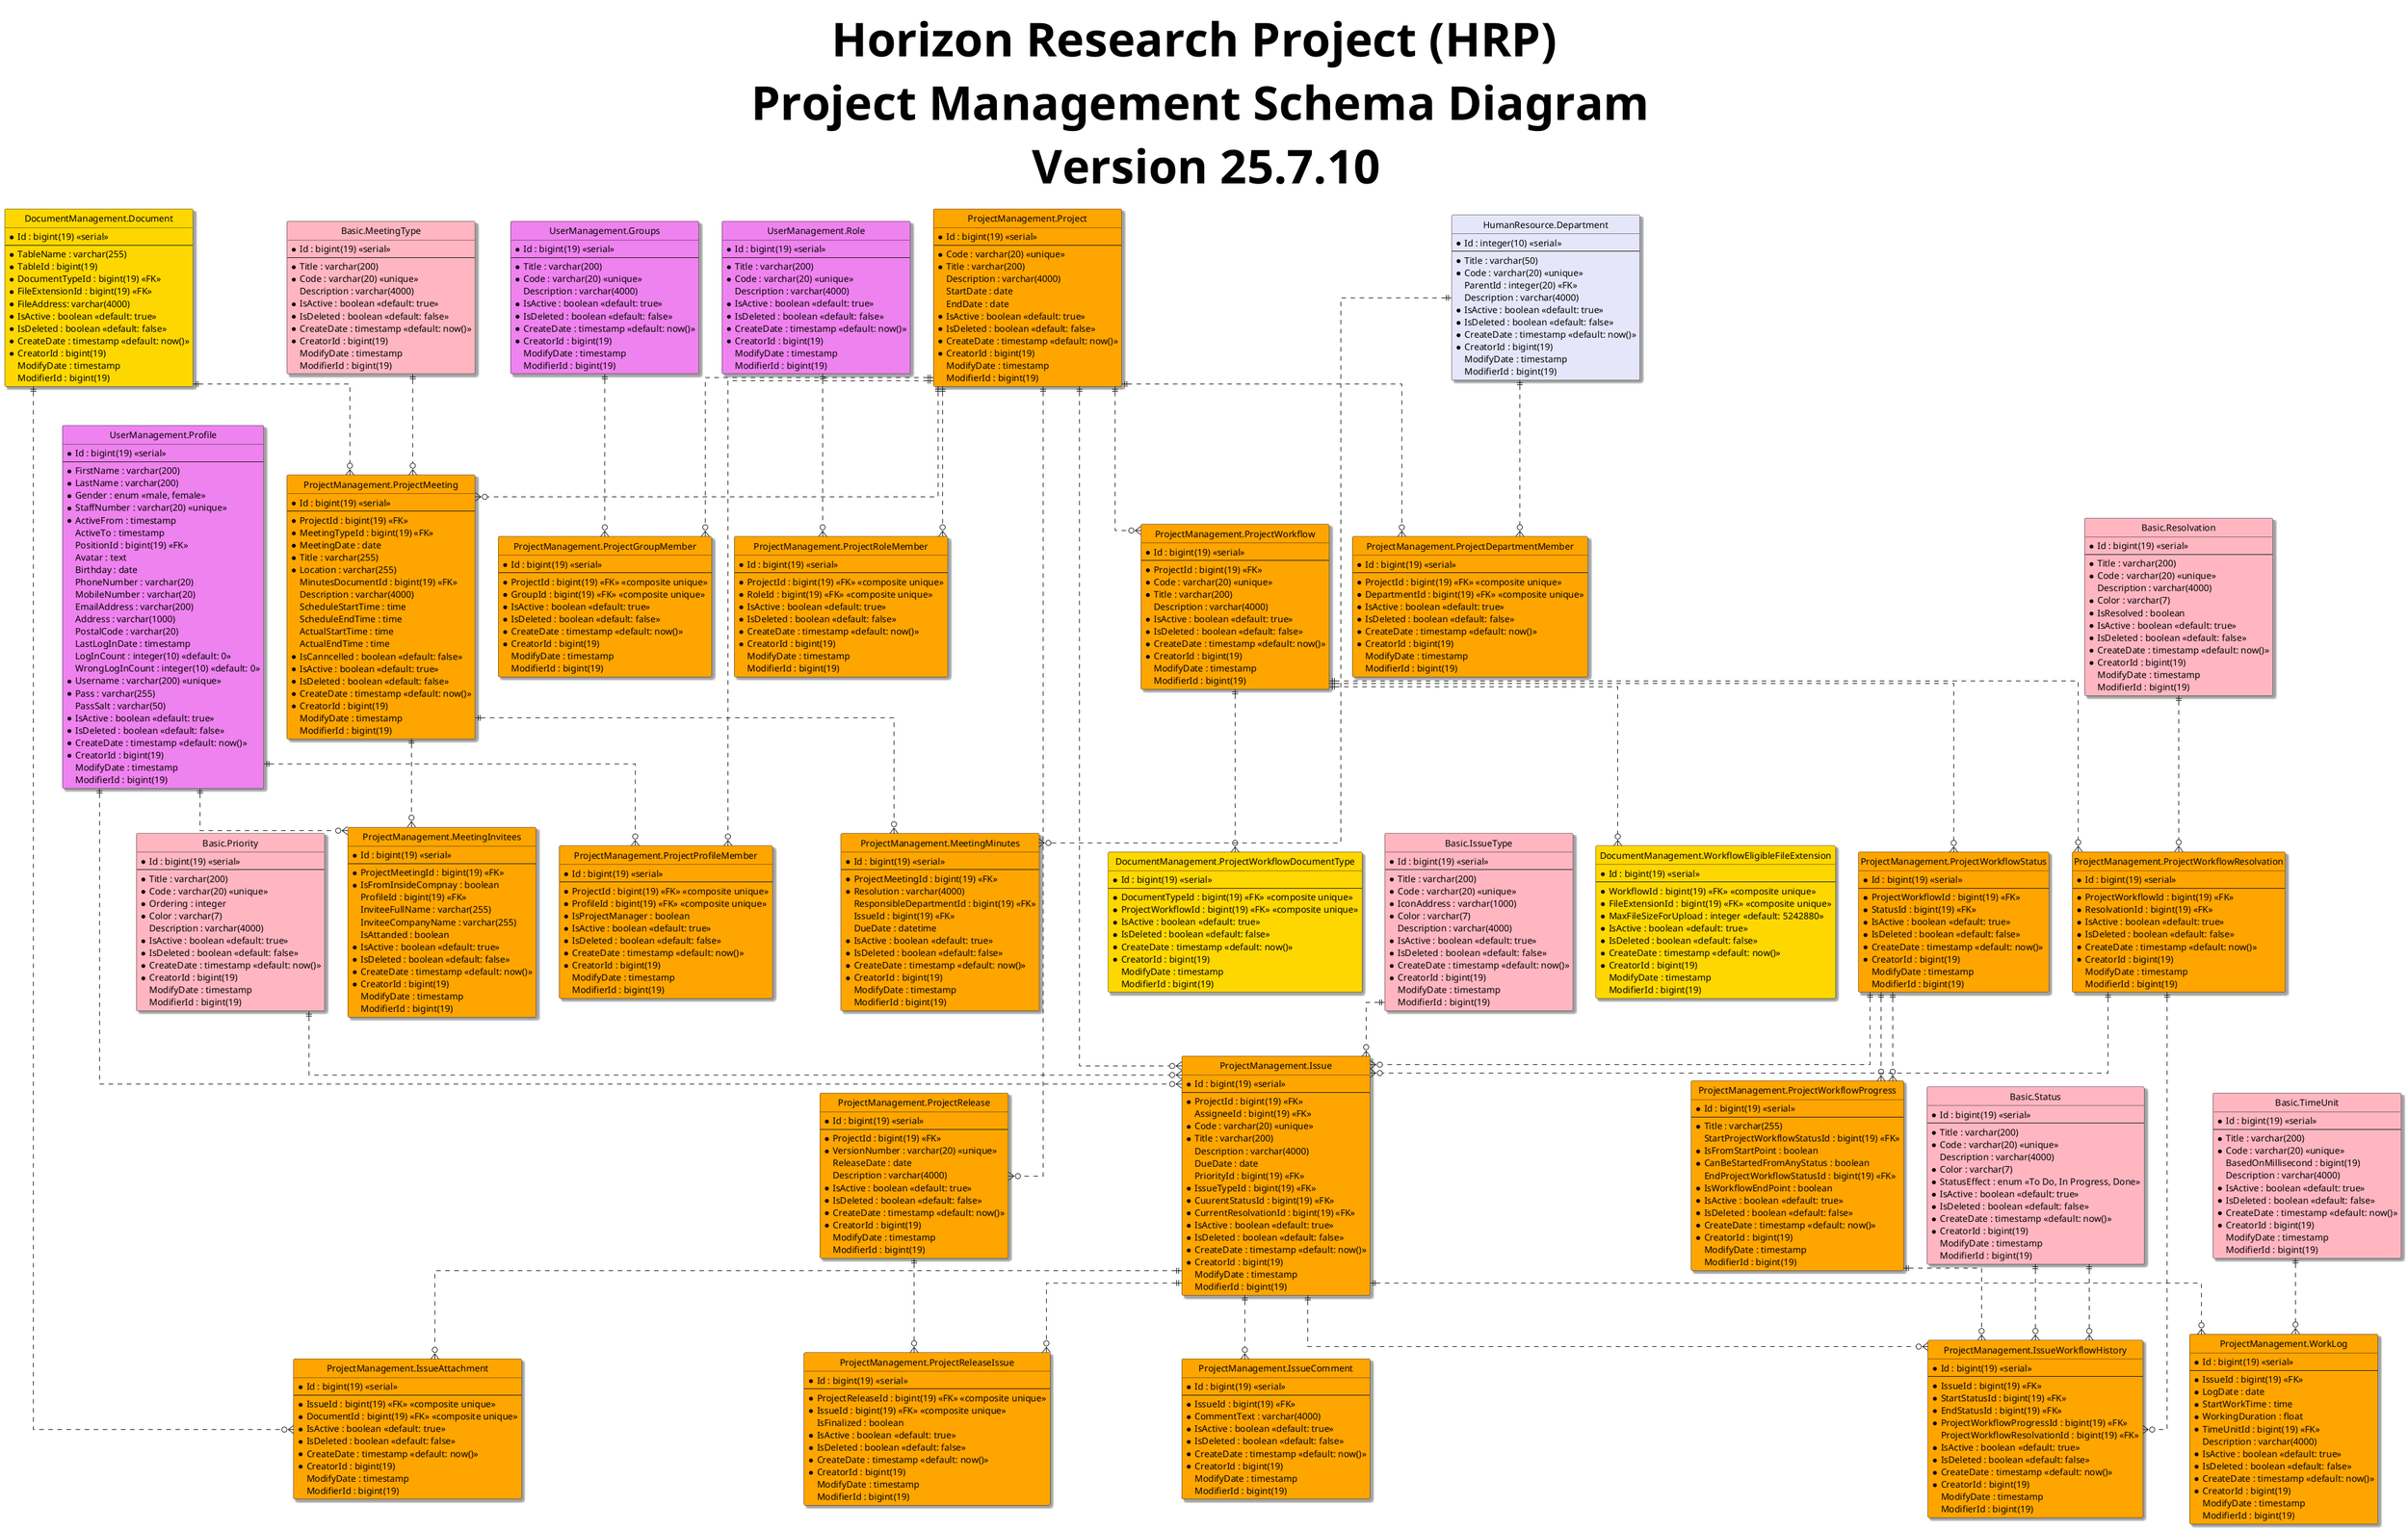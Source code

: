 @startuml
hide circle
skinparam classBackgroundColor #Business
skinparam linetype ortho
skinparam Shadowing True
skinparam TitleFontSize 72pt

title Horizon Research Project (HRP) \n Project Management Schema Diagram \n Version 25.7.10

entity "Basic.Priority" as priority #LightPink{
  *Id : bigint(19) <<serial>>
  --
  *Title : varchar(200)
  *Code : varchar(20) <<unique>>
  *Ordering : integer
  *Color : varchar(7)
  Description : varchar(4000)
  *IsActive : boolean <<default: true>>
  *IsDeleted : boolean <<default: false>>
  *CreateDate : timestamp <<default: now()>>
  *CreatorId : bigint(19)
  ModifyDate : timestamp
  ModifierId : bigint(19)
}

entity "Basic.IssueType" as issueType #LightPink{
  *Id : bigint(19) <<serial>>
  --
  *Title : varchar(200)
  *Code : varchar(20) <<unique>>
  *IconAddress : varchar(1000)
  *Color : varchar(7)
  Description : varchar(4000)
  *IsActive : boolean <<default: true>>
  *IsDeleted : boolean <<default: false>>
  *CreateDate : timestamp <<default: now()>>
  *CreatorId : bigint(19)
  ModifyDate : timestamp
  ModifierId : bigint(19)
}

entity "Basic.Status" as status #LightPink{
  *Id : bigint(19) <<serial>>
  --
  *Title : varchar(200)
  *Code : varchar(20) <<unique>>
  Description : varchar(4000)
  *Color : varchar(7)
  *StatusEffect : enum <<To Do, In Progress, Done>>
  *IsActive : boolean <<default: true>>
  *IsDeleted : boolean <<default: false>>
  *CreateDate : timestamp <<default: now()>>
  *CreatorId : bigint(19)
  ModifyDate : timestamp
  ModifierId : bigint(19)
}

entity "Basic.Resolvation" as resolvation #LightPink{
  *Id : bigint(19) <<serial>>
  --
  *Title : varchar(200)
  *Code : varchar(20) <<unique>>
  Description : varchar(4000)
  *Color : varchar(7)
  *IsResolved : boolean
  *IsActive : boolean <<default: true>>
  *IsDeleted : boolean <<default: false>>
  *CreateDate : timestamp <<default: now()>>
  *CreatorId : bigint(19)
  ModifyDate : timestamp
  ModifierId : bigint(19)
}

entity "Basic.MeetingType" as meetingType #LightPink{
  *Id : bigint(19) <<serial>>
  --
  *Title : varchar(200)
  *Code : varchar(20) <<unique>>
  Description : varchar(4000)
  *IsActive : boolean <<default: true>>
  *IsDeleted : boolean <<default: false>>
  *CreateDate : timestamp <<default: now()>>
  *CreatorId : bigint(19)
  ModifyDate : timestamp
  ModifierId : bigint(19)
}

entity "Basic.TimeUnit" as timeUnit #LightPink{
  *Id : bigint(19) <<serial>>
  --
  *Title : varchar(200)
  *Code : varchar(20) <<unique>>
  BasedOnMillisecond : bigint(19)
  Description : varchar(4000)
  *IsActive : boolean <<default: true>>
  *IsDeleted : boolean <<default: false>>
  *CreateDate : timestamp <<default: now()>>
  *CreatorId : bigint(19)
  ModifyDate : timestamp
  ModifierId : bigint(19)
}

entity "DocumentManagement.Document" as document #Gold{
  *Id : bigint(19) <<serial>>
  --
  *TableName : varchar(255)
  *TableId : bigint(19)
  *DocumentTypeId : bigint(19) <<FK>>
  *FileExtensionId : bigint(19) <<FK>>
  *FileAddress: varchar(4000)
  *IsActive : boolean <<default: true>>
  *IsDeleted : boolean <<default: false>>
  *CreateDate : timestamp <<default: now()>>
  *CreatorId : bigint(19)
  ModifyDate : timestamp
  ModifierId : bigint(19)
}

entity "UserManagement.Role" as role #Violet{
  *Id : bigint(19) <<serial>>
  --
  *Title : varchar(200)
  *Code : varchar(20) <<unique>>
  Description : varchar(4000)
  *IsActive : boolean <<default: true>>
  *IsDeleted : boolean <<default: false>>
  *CreateDate : timestamp <<default: now()>>
  *CreatorId : bigint(19)
  ModifyDate : timestamp
  ModifierId : bigint(19)
}

entity "UserManagement.Groups" as groups #Violet{
  *Id : bigint(19) <<serial>>
  --
  *Title : varchar(200)
  *Code : varchar(20) <<unique>>
  Description : varchar(4000)
  *IsActive : boolean <<default: true>>
  *IsDeleted : boolean <<default: false>>
  *CreateDate : timestamp <<default: now()>>
  *CreatorId : bigint(19)
  ModifyDate : timestamp
  ModifierId : bigint(19)
}

entity "UserManagement.Profile" as profile #Violet{
  *Id : bigint(19) <<serial>>
  --
  *FirstName : varchar(200)
  *LastName : varchar(200)
  *Gender : enum <<male, female>>
  *StaffNumber : varchar(20) <<unique>>
  *ActiveFrom : timestamp
  ActiveTo : timestamp
  PositionId : bigint(19) <<FK>>
  Avatar : text
  Birthday : date
  PhoneNumber : varchar(20)
  MobileNumber : varchar(20)
  EmailAddress : varchar(200)
  Address : varchar(1000)
  PostalCode : varchar(20)
  LastLogInDate : timestamp
  LogInCount : integer(10) <<default: 0>>
  WrongLogInCount : integer(10) <<default: 0>>
  *Username : varchar(200) <<unique>>
  *Pass : varchar(255)
  PassSalt : varchar(50)
  *IsActive : boolean <<default: true>>
  *IsDeleted : boolean <<default: false>>
  *CreateDate : timestamp <<default: now()>>
  *CreatorId : bigint(19)
  ModifyDate : timestamp
  ModifierId : bigint(19)
}

entity "DocumentManagement.ProjectWorkflowDocumentType" as projectWorkflowDocumentType #Gold{
  *Id : bigint(19) <<serial>>
  --
  *DocumentTypeId : bigint(19) <<FK>> <<composite unique>>
  *ProjectWorkflowId : bigint(19) <<FK>> <<composite unique>>
  *IsActive : boolean <<default: true>>
  *IsDeleted : boolean <<default: false>>
  *CreateDate : timestamp <<default: now()>>
  *CreatorId : bigint(19)
  ModifyDate : timestamp
  ModifierId : bigint(19)
}

entity "HumanResource.Department" as department #Lavender{
  *Id : integer(10) <<serial>>
  --
  *Title : varchar(50)
  *Code : varchar(20) <<unique>>
  ParentId : integer(20) <<FK>>
  Description : varchar(4000)
  *IsActive : boolean <<default: true>>
  *IsDeleted : boolean <<default: false>>
  *CreateDate : timestamp <<default: now()>>
  *CreatorId : bigint(19)
  ModifyDate : timestamp
  ModifierId : bigint(19)
}

entity "ProjectManagement.Project" as project #Orange{
  *Id : bigint(19) <<serial>>
  --
  *Code : varchar(20) <<unique>>
  *Title : varchar(200)
  Description : varchar(4000)
  StartDate : date
  EndDate : date
  *IsActive : boolean <<default: true>>
  *IsDeleted : boolean <<default: false>>
  *CreateDate : timestamp <<default: now()>>
  *CreatorId : bigint(19)
  ModifyDate : timestamp
  ModifierId : bigint(19)
}

entity "ProjectManagement.ProjectProfileMember" as projectProfileMember #Orange{
  *Id : bigint(19) <<serial>>
  --
  *ProjectId : bigint(19) <<FK>> <<composite unique>>
  *ProfileId : bigint(19) <<FK>> <<composite unique>>
  *IsProjectManager : boolean
  *IsActive : boolean <<default: true>>
  *IsDeleted : boolean <<default: false>>
  *CreateDate : timestamp <<default: now()>>
  *CreatorId : bigint(19)
  ModifyDate : timestamp
  ModifierId : bigint(19)
}

entity "ProjectManagement.ProjectGroupMember" as projectGroupMember #Orange{
  *Id : bigint(19) <<serial>>
  --
  *ProjectId : bigint(19) <<FK>> <<composite unique>>
  *GroupId : bigint(19) <<FK>> <<composite unique>>
  *IsActive : boolean <<default: true>>
  *IsDeleted : boolean <<default: false>>
  *CreateDate : timestamp <<default: now()>>
  *CreatorId : bigint(19)
  ModifyDate : timestamp
  ModifierId : bigint(19)
}

entity "ProjectManagement.ProjectRoleMember" as projectRoleMember #Orange{
  *Id : bigint(19) <<serial>>
  --
  *ProjectId : bigint(19) <<FK>> <<composite unique>>
  *RoleId : bigint(19) <<FK>> <<composite unique>>
  *IsActive : boolean <<default: true>>
  *IsDeleted : boolean <<default: false>>
  *CreateDate : timestamp <<default: now()>>
  *CreatorId : bigint(19)
  ModifyDate : timestamp
  ModifierId : bigint(19)
}

entity "ProjectManagement.ProjectDepartmentMember" as projectDepartmentMember #Orange{
  *Id : bigint(19) <<serial>>
  --
  *ProjectId : bigint(19) <<FK>> <<composite unique>>
  *DepartmentId : bigint(19) <<FK>> <<composite unique>>
  *IsActive : boolean <<default: true>>
  *IsDeleted : boolean <<default: false>>
  *CreateDate : timestamp <<default: now()>>
  *CreatorId : bigint(19)
  ModifyDate : timestamp
  ModifierId : bigint(19)
}

entity "ProjectManagement.ProjectWorkflow" as projectWorkflow #Orange{
  *Id : bigint(19) <<serial>>
  --
  *ProjectId : bigint(19) <<FK>>
  *Code : varchar(20) <<unique>>
  *Title : varchar(200)
  Description : varchar(4000)
  *IsActive : boolean <<default: true>>
  *IsDeleted : boolean <<default: false>>
  *CreateDate : timestamp <<default: now()>>
  *CreatorId : bigint(19)
  ModifyDate : timestamp
  ModifierId : bigint(19)
}

entity "ProjectManagement.ProjectWorkflowStatus" as projectWorkflowStatus #Orange{
  *Id : bigint(19) <<serial>>
  --
  *ProjectWorkflowId : bigint(19) <<FK>>
  *StatusId : bigint(19) <<FK>>
  *IsActive : boolean <<default: true>>
  *IsDeleted : boolean <<default: false>>
  *CreateDate : timestamp <<default: now()>>
  *CreatorId : bigint(19)
  ModifyDate : timestamp
  ModifierId : bigint(19)
}

entity "ProjectManagement.ProjectWorkflowResolvation" as projectWorkflowResolvation #Orange{
  *Id : bigint(19) <<serial>>
  --
  *ProjectWorkflowId : bigint(19) <<FK>>
  *ResolvationId : bigint(19) <<FK>>
  *IsActive : boolean <<default: true>>
  *IsDeleted : boolean <<default: false>>
  *CreateDate : timestamp <<default: now()>>
  *CreatorId : bigint(19)
  ModifyDate : timestamp
  ModifierId : bigint(19)
}

entity "ProjectManagement.ProjectWorkflowProgress" as projectWorkflowProgress #Orange{
  *Id : bigint(19) <<serial>>
  --
  *Title : varchar(255)
  StartProjectWorkflowStatusId : bigint(19) <<FK>>
  *IsFromStartPoint : boolean
  *CanBeStartedFromAnyStatus : boolean
  EndProjectWorkflowStatusId : bigint(19) <<FK>>
  *IsWorkflowEndPoint : boolean
  *IsActive : boolean <<default: true>>
  *IsDeleted : boolean <<default: false>>
  *CreateDate : timestamp <<default: now()>>
  *CreatorId : bigint(19)
  ModifyDate : timestamp
  ModifierId : bigint(19)
}

entity "ProjectManagement.Issue" as issue #Orange{
  *Id : bigint(19) <<serial>>
  --
  *ProjectId : bigint(19) <<FK>>
  AssigneeId : bigint(19) <<FK>>
  *Code : varchar(20) <<unique>>
  *Title : varchar(200)
  Description : varchar(4000)
  DueDate : date
  PriorityId : bigint(19) <<FK>>
  *IssueTypeId : bigint(19) <<FK>>
  *CuurentStatusId : bigint(19) <<FK>>
  *CurrentResolvationId : bigint(19) <<FK>>
  *IsActive : boolean <<default: true>>
  *IsDeleted : boolean <<default: false>>
  *CreateDate : timestamp <<default: now()>>
  *CreatorId : bigint(19)
  ModifyDate : timestamp
  ModifierId : bigint(19)
}

entity "ProjectManagement.IssueComment" as issueComment #Orange{
  *Id : bigint(19) <<serial>>
  --
  *IssueId : bigint(19) <<FK>>
  *CommentText : varchar(4000)
  *IsActive : boolean <<default: true>>
  *IsDeleted : boolean <<default: false>>
  *CreateDate : timestamp <<default: now()>>
  *CreatorId : bigint(19)
  ModifyDate : timestamp
  ModifierId : bigint(19)
}

entity "ProjectManagement.IssueAttachment" as issueAttachment #Orange{
  *Id : bigint(19) <<serial>>
  --
  *IssueId : bigint(19) <<FK>> <<composite unique>>
  *DocumentId : bigint(19) <<FK>> <<composite unique>>
  *IsActive : boolean <<default: true>>
  *IsDeleted : boolean <<default: false>>
  *CreateDate : timestamp <<default: now()>>
  *CreatorId : bigint(19)
  ModifyDate : timestamp
  ModifierId : bigint(19)
}

entity "ProjectManagement.ProjectRelease" as release #Orange{
  *Id : bigint(19) <<serial>>
  --
  *ProjectId : bigint(19) <<FK>>
  *VersionNumber : varchar(20) <<unique>>
  ReleaseDate : date
  Description : varchar(4000)
  *IsActive : boolean <<default: true>>
  *IsDeleted : boolean <<default: false>>
  *CreateDate : timestamp <<default: now()>>
  *CreatorId : bigint(19)
  ModifyDate : timestamp
  ModifierId : bigint(19)
}

entity "ProjectManagement.ProjectReleaseIssue" as releaseIssue #Orange{
  *Id : bigint(19) <<serial>>
  --
  *ProjectReleaseId : bigint(19) <<FK>> <<composite unique>>
  *IssueId : bigint(19) <<FK>> <<composite unique>>
  IsFinalized : boolean
  *IsActive : boolean <<default: true>>
  *IsDeleted : boolean <<default: false>>
  *CreateDate : timestamp <<default: now()>>
  *CreatorId : bigint(19)
  ModifyDate : timestamp
  ModifierId : bigint(19)
}

entity "ProjectManagement.WorkLog" as workLog #Orange{
  *Id : bigint(19) <<serial>>
  --
  *IssueId : bigint(19) <<FK>>
  *LogDate : date
  *StartWorkTime : time
  *WorkingDuration : float 
  *TimeUnitId : bigint(19) <<FK>>
  Description : varchar(4000)
  *IsActive : boolean <<default: true>>
  *IsDeleted : boolean <<default: false>>
  *CreateDate : timestamp <<default: now()>>
  *CreatorId : bigint(19)
  ModifyDate : timestamp
  ModifierId : bigint(19)
}

entity "DocumentManagement.WorkflowEligibleFileExtension" as workflowEligibleFileExtension #Gold{
  *Id : bigint(19) <<serial>>
  --
  *WorkflowId : bigint(19) <<FK>> <<composite unique>>
  *FileExtensionId : bigint(19) <<FK>> <<composite unique>>
  *MaxFileSizeForUpload : integer <<default: 5242880>>
  *IsActive : boolean <<default: true>>
  *IsDeleted : boolean <<default: false>>
  *CreateDate : timestamp <<default: now()>>
  *CreatorId : bigint(19)
  ModifyDate : timestamp
  ModifierId : bigint(19)
}

entity "ProjectManagement.IssueWorkflowHistory" as issueWorkflowHistory #Orange{
  *Id : bigint(19) <<serial>>
  --
  *IssueId : bigint(19) <<FK>>
  *StartStatusId : bigint(19) <<FK>>
  *EndStatusId : bigint(19) <<FK>>
  *ProjectWorkflowProgressId : bigint(19) <<FK>>
  ProjectWorkflowResolvationId : bigint(19) <<FK>>
  *IsActive : boolean <<default: true>>
  *IsDeleted : boolean <<default: false>>
  *CreateDate : timestamp <<default: now()>>
  *CreatorId : bigint(19)
  ModifyDate : timestamp
  ModifierId : bigint(19)
}

entity "ProjectManagement.ProjectMeeting" as projectMeeting #Orange{
  *Id : bigint(19) <<serial>>
  --
  *ProjectId : bigint(19) <<FK>>
  *MeetingTypeId : bigint(19) <<FK>>
  *MeetingDate : date
  *Title : varchar(255)
  *Location : varchar(255)
  MinutesDocumentId : bigint(19) <<FK>>
  Description : varchar(4000)
  ScheduleStartTime : time
  ScheduleEndTime : time
  ActualStartTime : time
  ActualEndTime : time
  *IsCanncelled : boolean <<default: false>>
  *IsActive : boolean <<default: true>>
  *IsDeleted : boolean <<default: false>>
  *CreateDate : timestamp <<default: now()>>
  *CreatorId : bigint(19)
  ModifyDate : timestamp
  ModifierId : bigint(19)
}

entity "ProjectManagement.MeetingInvitees" as meetingInvitees #Orange{
  *Id : bigint(19) <<serial>>
  --
  *ProjectMeetingId : bigint(19) <<FK>>
  *IsFromInsideCompnay : boolean
  ProfileId : bigint(19) <<FK>>
  InviteeFullName : varchar(255)
	InviteeCompanyName : varchar(255)
  IsAttanded : boolean
  *IsActive : boolean <<default: true>>
  *IsDeleted : boolean <<default: false>>
  *CreateDate : timestamp <<default: now()>>
  *CreatorId : bigint(19)
  ModifyDate : timestamp
  ModifierId : bigint(19)
}

entity "ProjectManagement.MeetingMinutes" as meetingMinutes #Orange{
  *Id : bigint(19) <<serial>>
  --
  *ProjectMeetingId : bigint(19) <<FK>>
  *Resolution : varchar(4000)
  ResponsibleDepartmentId : bigint(19) <<FK>>
  IssueId : bigint(19) <<FK>>
  DueDate : datetime
  *IsActive : boolean <<default: true>>
  *IsDeleted : boolean <<default: false>>
  *CreateDate : timestamp <<default: now()>>
  *CreatorId : bigint(19)
  ModifyDate : timestamp
  ModifierId : bigint(19)
}

project ||..o{ issue
issueType ||..o{ issue
priority ||..o{ issue
profile ||..o{ issue
projectWorkflowStatus ||..o{ issue
projectWorkflowResolvation ||..o{ issue
project ||..o{ projectWorkflow
projectWorkflow ||..o{ projectWorkflowStatus
projectWorkflowStatus ||..o{ projectWorkflowProgress
projectWorkflowStatus ||..o{ projectWorkflowProgress
issue ||..o{ issueComment
project ||..o{ projectMeeting
profile ||..o{ meetingInvitees
projectMeeting ||..o{ meetingInvitees
department ||..o{ meetingMinutes
projectMeeting ||..o{ meetingMinutes
issue ||..o{ issueAttachment
document ||..o{ issueAttachment
document ||..o{ projectMeeting
meetingType ||..o{ projectMeeting
projectWorkflow ||..o{ workflowEligibleFileExtension
issue ||..o{ workLog
timeUnit ||..o{ workLog
issue ||..o{  issueWorkflowHistory
status ||..o{ issueWorkflowHistory
status ||..o{ issueWorkflowHistory
projectWorkflowProgress ||..o{ issueWorkflowHistory
projectWorkflowResolvation ||..o{ issueWorkflowHistory
project ||..o{ release
release ||..o{ releaseIssue
issue ||..o{ releaseIssue
project ||..o{ projectProfileMember
profile ||..o{ projectProfileMember
project ||..o{ projectGroupMember
groups ||..o{ projectGroupMember
project ||..o{ projectRoleMember
role ||..o{ projectRoleMember
project ||..o{ projectDepartmentMember
department ||..o{ projectDepartmentMember
projectWorkflow ||..o{ projectWorkflowDocumentType
projectWorkflow ||..o{ projectWorkflowResolvation
resolvation ||..o{ projectWorkflowResolvation
@enduml